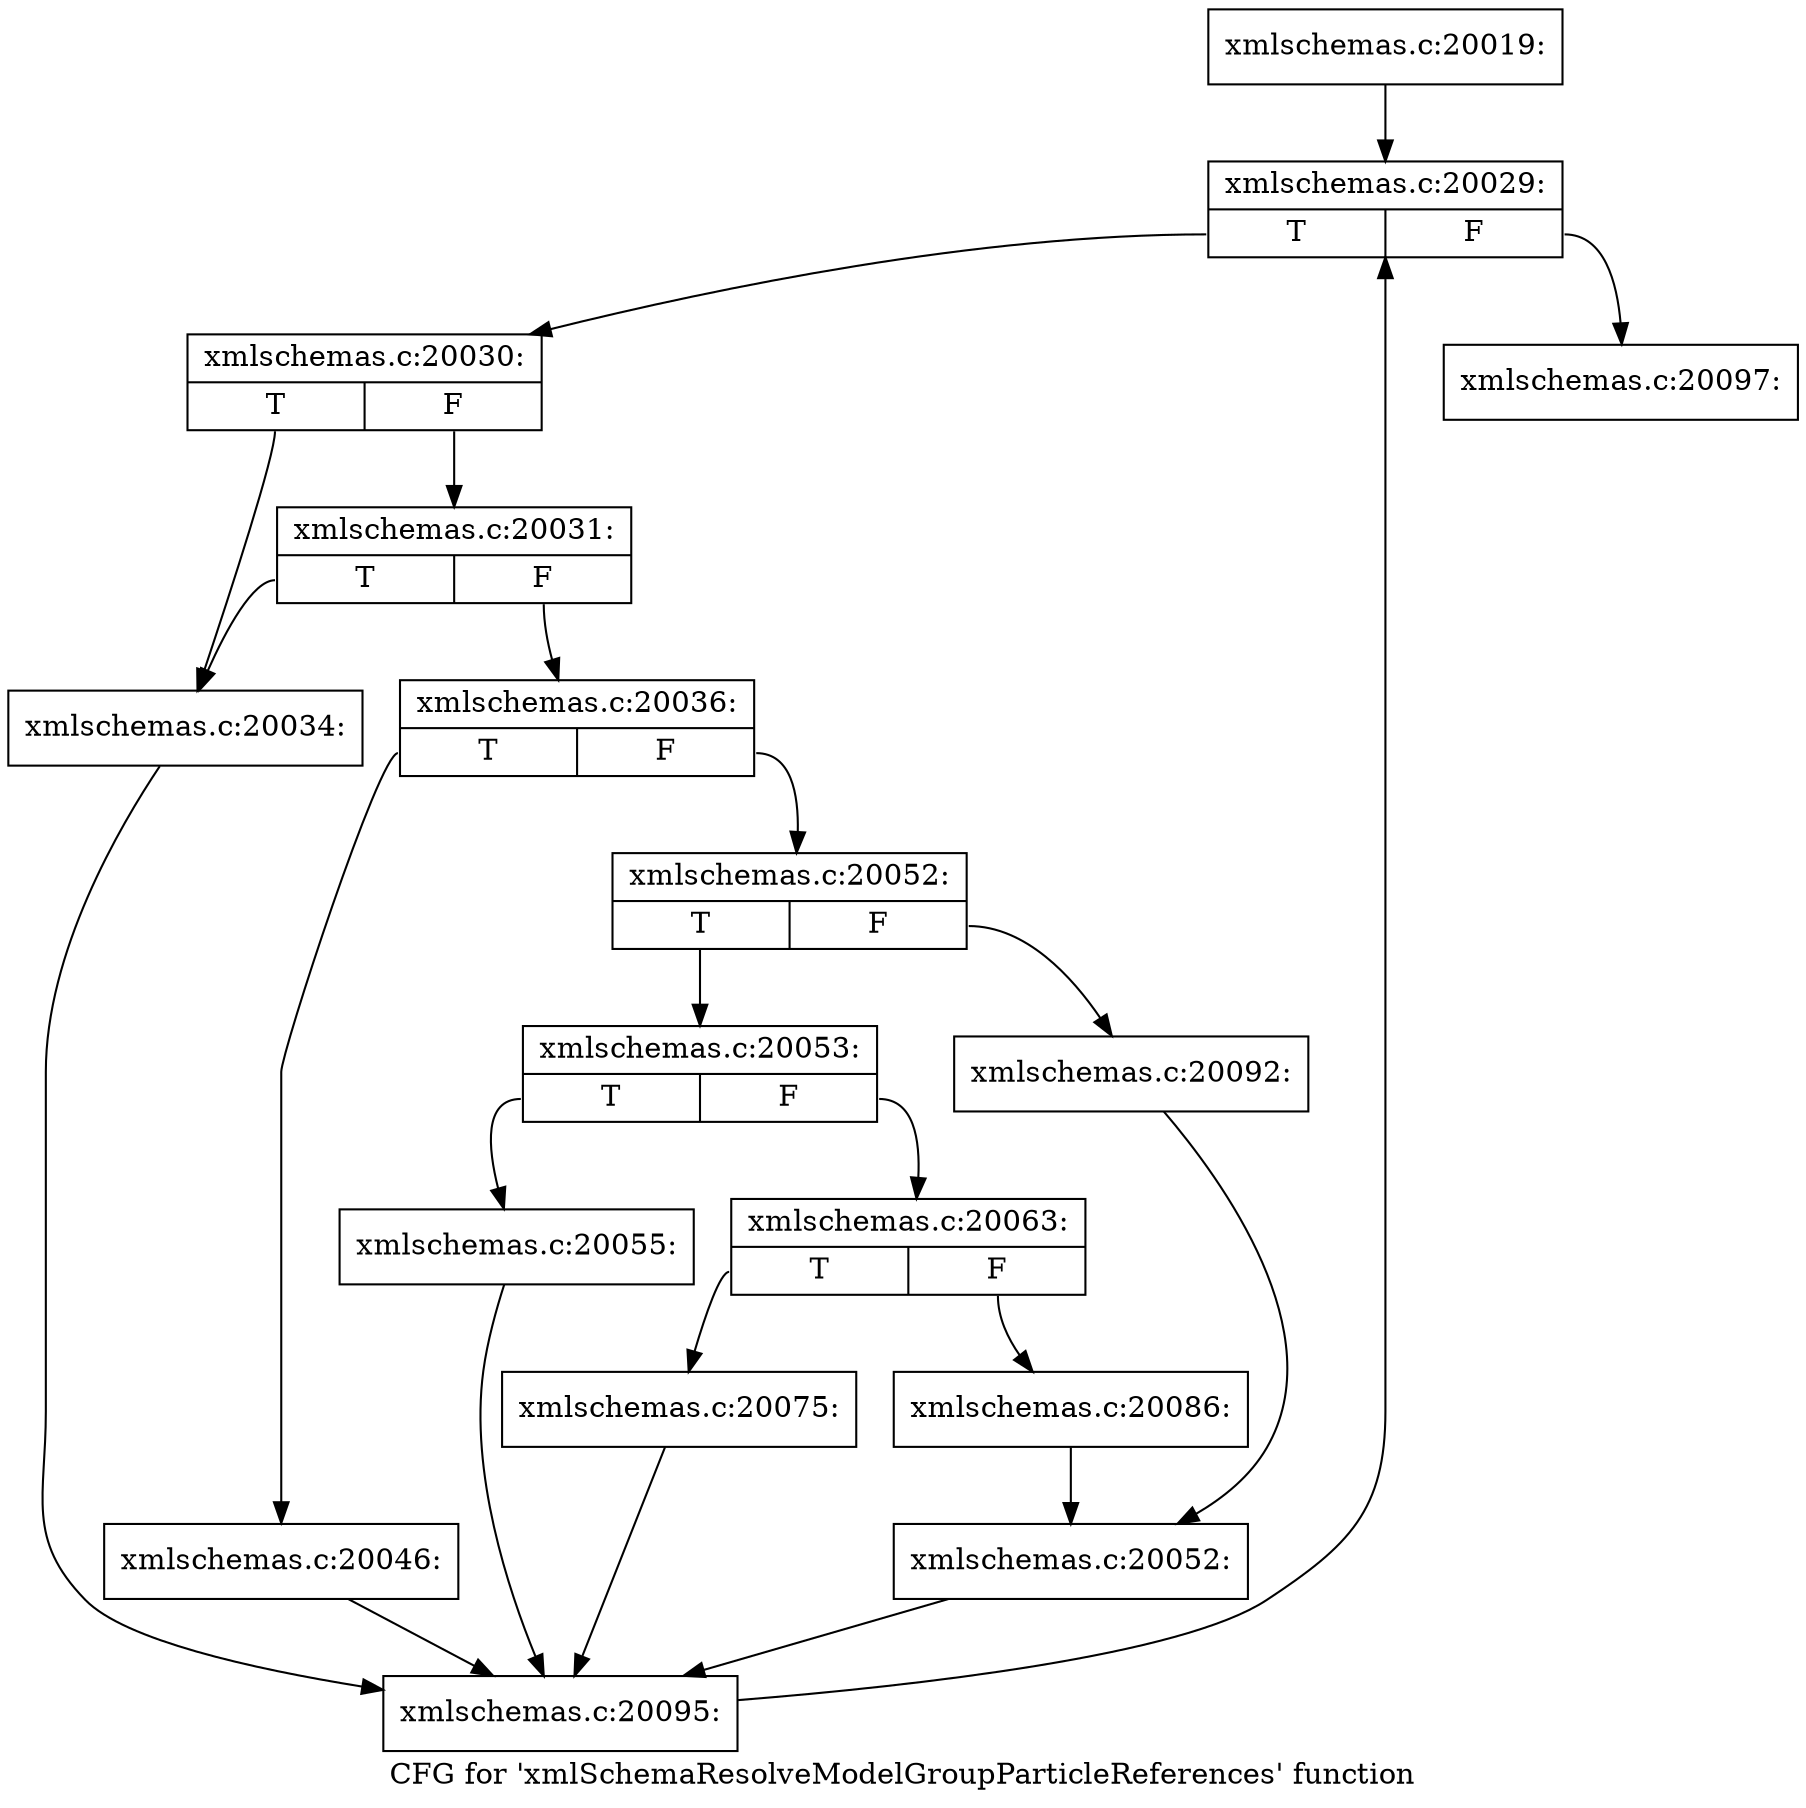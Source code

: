 digraph "CFG for 'xmlSchemaResolveModelGroupParticleReferences' function" {
	label="CFG for 'xmlSchemaResolveModelGroupParticleReferences' function";

	Node0x50ac0c0 [shape=record,label="{xmlschemas.c:20019:}"];
	Node0x50ac0c0 -> Node0x50b2270;
	Node0x50b2270 [shape=record,label="{xmlschemas.c:20029:|{<s0>T|<s1>F}}"];
	Node0x50b2270:s0 -> Node0x50b2660;
	Node0x50b2270:s1 -> Node0x50b2490;
	Node0x50b2660 [shape=record,label="{xmlschemas.c:20030:|{<s0>T|<s1>F}}"];
	Node0x50b2660:s0 -> Node0x50b2820;
	Node0x50b2660:s1 -> Node0x50b28c0;
	Node0x50b28c0 [shape=record,label="{xmlschemas.c:20031:|{<s0>T|<s1>F}}"];
	Node0x50b28c0:s0 -> Node0x50b2820;
	Node0x50b28c0:s1 -> Node0x50b2870;
	Node0x50b2820 [shape=record,label="{xmlschemas.c:20034:}"];
	Node0x50b2820 -> Node0x50b2f30;
	Node0x50b2870 [shape=record,label="{xmlschemas.c:20036:|{<s0>T|<s1>F}}"];
	Node0x50b2870:s0 -> Node0x50b48b0;
	Node0x50b2870:s1 -> Node0x50b4900;
	Node0x50b48b0 [shape=record,label="{xmlschemas.c:20046:}"];
	Node0x50b48b0 -> Node0x50b2f30;
	Node0x50b4900 [shape=record,label="{xmlschemas.c:20052:|{<s0>T|<s1>F}}"];
	Node0x50b4900:s0 -> Node0x50b5740;
	Node0x50b4900:s1 -> Node0x50b57e0;
	Node0x50b5740 [shape=record,label="{xmlschemas.c:20053:|{<s0>T|<s1>F}}"];
	Node0x50b5740:s0 -> Node0x50b5cd0;
	Node0x50b5740:s1 -> Node0x50b5d20;
	Node0x50b5cd0 [shape=record,label="{xmlschemas.c:20055:}"];
	Node0x50b5cd0 -> Node0x50b2f30;
	Node0x50b5d20 [shape=record,label="{xmlschemas.c:20063:|{<s0>T|<s1>F}}"];
	Node0x50b5d20:s0 -> Node0x50b61d0;
	Node0x50b5d20:s1 -> Node0x50b6220;
	Node0x50b61d0 [shape=record,label="{xmlschemas.c:20075:}"];
	Node0x50b61d0 -> Node0x50b2f30;
	Node0x50b6220 [shape=record,label="{xmlschemas.c:20086:}"];
	Node0x50b6220 -> Node0x50b5790;
	Node0x50b57e0 [shape=record,label="{xmlschemas.c:20092:}"];
	Node0x50b57e0 -> Node0x50b5790;
	Node0x50b5790 [shape=record,label="{xmlschemas.c:20052:}"];
	Node0x50b5790 -> Node0x50b2f30;
	Node0x50b2f30 [shape=record,label="{xmlschemas.c:20095:}"];
	Node0x50b2f30 -> Node0x50b2270;
	Node0x50b2490 [shape=record,label="{xmlschemas.c:20097:}"];
}
